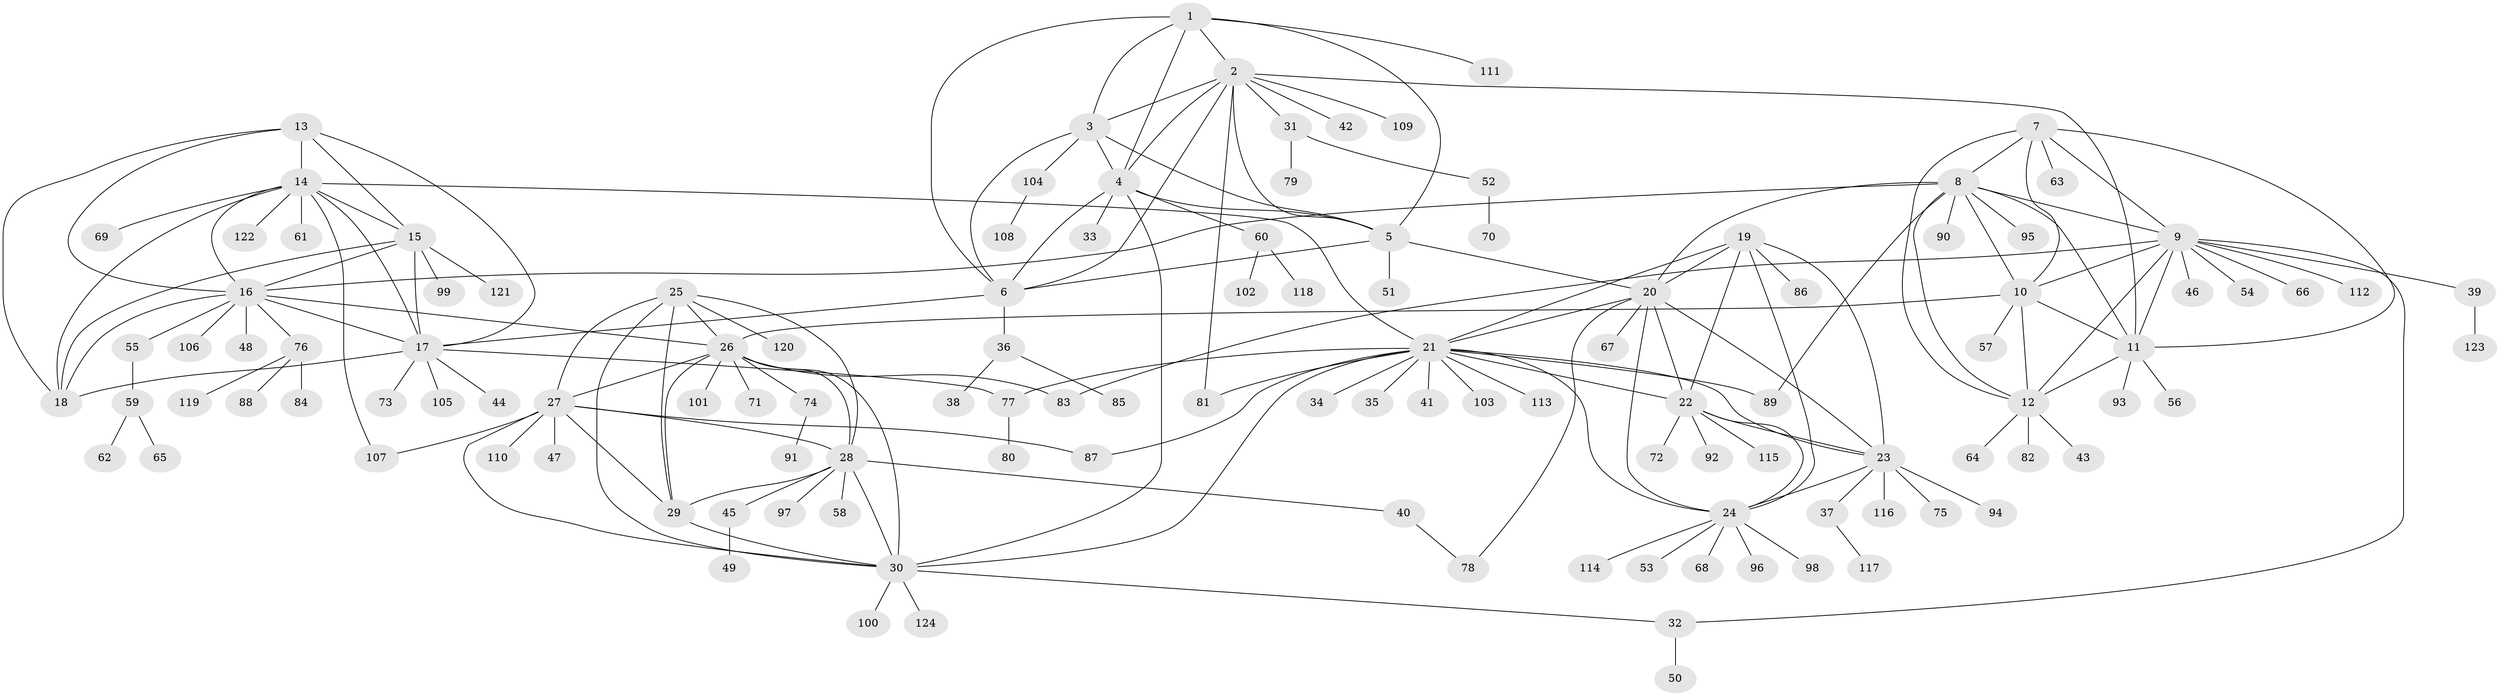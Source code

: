 // coarse degree distribution, {6: 0.031914893617021274, 7: 0.0425531914893617, 5: 0.02127659574468085, 4: 0.031914893617021274, 8: 0.0425531914893617, 10: 0.010638297872340425, 9: 0.031914893617021274, 13: 0.010638297872340425, 18: 0.010638297872340425, 3: 0.031914893617021274, 2: 0.1276595744680851, 1: 0.6063829787234043}
// Generated by graph-tools (version 1.1) at 2025/52/02/27/25 19:52:15]
// undirected, 124 vertices, 187 edges
graph export_dot {
graph [start="1"]
  node [color=gray90,style=filled];
  1;
  2;
  3;
  4;
  5;
  6;
  7;
  8;
  9;
  10;
  11;
  12;
  13;
  14;
  15;
  16;
  17;
  18;
  19;
  20;
  21;
  22;
  23;
  24;
  25;
  26;
  27;
  28;
  29;
  30;
  31;
  32;
  33;
  34;
  35;
  36;
  37;
  38;
  39;
  40;
  41;
  42;
  43;
  44;
  45;
  46;
  47;
  48;
  49;
  50;
  51;
  52;
  53;
  54;
  55;
  56;
  57;
  58;
  59;
  60;
  61;
  62;
  63;
  64;
  65;
  66;
  67;
  68;
  69;
  70;
  71;
  72;
  73;
  74;
  75;
  76;
  77;
  78;
  79;
  80;
  81;
  82;
  83;
  84;
  85;
  86;
  87;
  88;
  89;
  90;
  91;
  92;
  93;
  94;
  95;
  96;
  97;
  98;
  99;
  100;
  101;
  102;
  103;
  104;
  105;
  106;
  107;
  108;
  109;
  110;
  111;
  112;
  113;
  114;
  115;
  116;
  117;
  118;
  119;
  120;
  121;
  122;
  123;
  124;
  1 -- 2;
  1 -- 3;
  1 -- 4;
  1 -- 5;
  1 -- 6;
  1 -- 111;
  2 -- 3;
  2 -- 4;
  2 -- 5;
  2 -- 6;
  2 -- 11;
  2 -- 31;
  2 -- 42;
  2 -- 81;
  2 -- 109;
  3 -- 4;
  3 -- 5;
  3 -- 6;
  3 -- 104;
  4 -- 5;
  4 -- 6;
  4 -- 30;
  4 -- 33;
  4 -- 60;
  5 -- 6;
  5 -- 20;
  5 -- 51;
  6 -- 17;
  6 -- 36;
  7 -- 8;
  7 -- 9;
  7 -- 10;
  7 -- 11;
  7 -- 12;
  7 -- 63;
  8 -- 9;
  8 -- 10;
  8 -- 11;
  8 -- 12;
  8 -- 16;
  8 -- 20;
  8 -- 89;
  8 -- 90;
  8 -- 95;
  9 -- 10;
  9 -- 11;
  9 -- 12;
  9 -- 32;
  9 -- 39;
  9 -- 46;
  9 -- 54;
  9 -- 66;
  9 -- 83;
  9 -- 112;
  10 -- 11;
  10 -- 12;
  10 -- 26;
  10 -- 57;
  11 -- 12;
  11 -- 56;
  11 -- 93;
  12 -- 43;
  12 -- 64;
  12 -- 82;
  13 -- 14;
  13 -- 15;
  13 -- 16;
  13 -- 17;
  13 -- 18;
  14 -- 15;
  14 -- 16;
  14 -- 17;
  14 -- 18;
  14 -- 21;
  14 -- 61;
  14 -- 69;
  14 -- 107;
  14 -- 122;
  15 -- 16;
  15 -- 17;
  15 -- 18;
  15 -- 99;
  15 -- 121;
  16 -- 17;
  16 -- 18;
  16 -- 26;
  16 -- 48;
  16 -- 55;
  16 -- 76;
  16 -- 106;
  17 -- 18;
  17 -- 44;
  17 -- 73;
  17 -- 77;
  17 -- 105;
  19 -- 20;
  19 -- 21;
  19 -- 22;
  19 -- 23;
  19 -- 24;
  19 -- 86;
  20 -- 21;
  20 -- 22;
  20 -- 23;
  20 -- 24;
  20 -- 67;
  20 -- 78;
  21 -- 22;
  21 -- 23;
  21 -- 24;
  21 -- 30;
  21 -- 34;
  21 -- 35;
  21 -- 41;
  21 -- 77;
  21 -- 81;
  21 -- 87;
  21 -- 89;
  21 -- 103;
  21 -- 113;
  22 -- 23;
  22 -- 24;
  22 -- 72;
  22 -- 92;
  22 -- 115;
  23 -- 24;
  23 -- 37;
  23 -- 75;
  23 -- 94;
  23 -- 116;
  24 -- 53;
  24 -- 68;
  24 -- 96;
  24 -- 98;
  24 -- 114;
  25 -- 26;
  25 -- 27;
  25 -- 28;
  25 -- 29;
  25 -- 30;
  25 -- 120;
  26 -- 27;
  26 -- 28;
  26 -- 29;
  26 -- 30;
  26 -- 71;
  26 -- 74;
  26 -- 83;
  26 -- 101;
  27 -- 28;
  27 -- 29;
  27 -- 30;
  27 -- 47;
  27 -- 87;
  27 -- 107;
  27 -- 110;
  28 -- 29;
  28 -- 30;
  28 -- 40;
  28 -- 45;
  28 -- 58;
  28 -- 97;
  29 -- 30;
  30 -- 32;
  30 -- 100;
  30 -- 124;
  31 -- 52;
  31 -- 79;
  32 -- 50;
  36 -- 38;
  36 -- 85;
  37 -- 117;
  39 -- 123;
  40 -- 78;
  45 -- 49;
  52 -- 70;
  55 -- 59;
  59 -- 62;
  59 -- 65;
  60 -- 102;
  60 -- 118;
  74 -- 91;
  76 -- 84;
  76 -- 88;
  76 -- 119;
  77 -- 80;
  104 -- 108;
}

